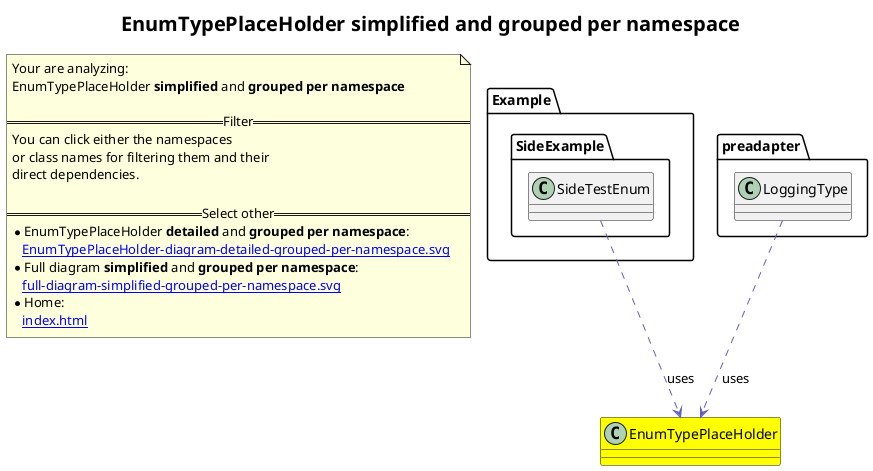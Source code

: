 @startuml
title <size:20>EnumTypePlaceHolder **simplified** and **grouped per namespace**</size>
note "Your are analyzing:\nEnumTypePlaceHolder **simplified** and **grouped per namespace**\n\n==Filter==\nYou can click either the namespaces \nor class names for filtering them and their\ndirect dependencies.\n\n==Select other==\n* EnumTypePlaceHolder **detailed** and **grouped per namespace**:\n   [[EnumTypePlaceHolder-diagram-detailed-grouped-per-namespace.svg]]\n* Full diagram **simplified** and **grouped per namespace**:\n   [[full-diagram-simplified-grouped-per-namespace.svg]]\n* Home:\n   [[index.html]]" as FloatingNote
class EnumTypePlaceHolder [[EnumTypePlaceHolder-diagram-simplified-grouped-per-namespace.svg]] #yellow {
}
' Closing all previous_sub_namespace_list namespace None because file analysis is finished.
namespace Example [[Example-diagram-simplified-grouped-per-namespace.svg]] {
namespace Example.SideExample [[Example.SideExample-diagram-simplified-grouped-per-namespace.svg]] {
  class Example.SideExample.SideTestEnum [[Example.SideExample.SideTestEnum-diagram-simplified-grouped-per-namespace.svg]]  {
  }
'Compared namespace Example.SideExample [[Example.SideExample-diagram-simplified-grouped-per-namespace.svg]] { with last element of   }
' Closing all previous_sub_namespace_list namespace None because file analysis is finished.
' Closing namespace SideExample
}
' Closing namespace Example
}
namespace preadapter [[preadapter-diagram-simplified-grouped-per-namespace.svg]] {
class preadapter.LoggingType [[preadapter.LoggingType-diagram-simplified-grouped-per-namespace.svg]]  {
}
'Compared namespace preadapter [[preadapter-diagram-simplified-grouped-per-namespace.svg]] { with last element of }
' Closing all previous_sub_namespace_list namespace None because file analysis is finished.
' Closing namespace preadapter
}
 ' *************************************** 
 ' *************************************** 
 ' *************************************** 
' Class relations extracted from namespace:
' 
' Class relations extracted from namespace:
' Example.SideExample
Example.SideExample.SideTestEnum .[#6060BB].> EnumTypePlaceHolder  : uses 
' Class relations extracted from namespace:
' preadapter
preadapter.LoggingType .[#6060BB].> EnumTypePlaceHolder  : uses 
@enduml